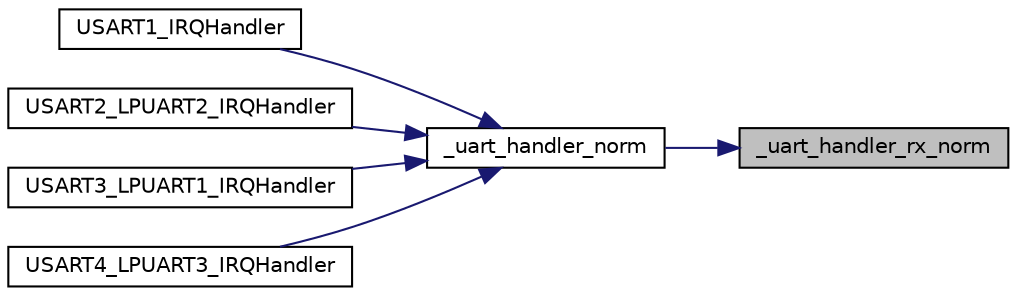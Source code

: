 digraph "_uart_handler_rx_norm"
{
 // INTERACTIVE_SVG=YES
 // LATEX_PDF_SIZE
  bgcolor="transparent";
  edge [fontname="Helvetica",fontsize="10",labelfontname="Helvetica",labelfontsize="10"];
  node [fontname="Helvetica",fontsize="10",shape=record];
  rankdir="RL";
  Node1 [label="_uart_handler_rx_norm",height=0.2,width=0.4,color="black", fillcolor="grey75", style="filled", fontcolor="black",tooltip=" "];
  Node1 -> Node2 [dir="back",color="midnightblue",fontsize="10",style="solid",fontname="Helvetica"];
  Node2 [label="_uart_handler_norm",height=0.2,width=0.4,color="black",URL="$u0xx_2uart__handlers_8c.html#a27beff98dd4d12551e37d6e6da1472d3",tooltip=" "];
  Node2 -> Node3 [dir="back",color="midnightblue",fontsize="10",style="solid",fontname="Helvetica"];
  Node3 [label="USART1_IRQHandler",height=0.2,width=0.4,color="black",URL="$u0xx_2uart__handlers_8c.html#a7139cd4baabbbcbab0c1fe6d7d4ae1cc",tooltip=" "];
  Node2 -> Node4 [dir="back",color="midnightblue",fontsize="10",style="solid",fontname="Helvetica"];
  Node4 [label="USART2_LPUART2_IRQHandler",height=0.2,width=0.4,color="black",URL="$u0xx_2uart__handlers_8c.html#ad81f8f5f4eeb37afbe93e95d0727bb73",tooltip=" "];
  Node2 -> Node5 [dir="back",color="midnightblue",fontsize="10",style="solid",fontname="Helvetica"];
  Node5 [label="USART3_LPUART1_IRQHandler",height=0.2,width=0.4,color="black",URL="$u0xx_2uart__handlers_8c.html#a492d1f59d4204ccb4244427b72c6a540",tooltip=" "];
  Node2 -> Node6 [dir="back",color="midnightblue",fontsize="10",style="solid",fontname="Helvetica"];
  Node6 [label="USART4_LPUART3_IRQHandler",height=0.2,width=0.4,color="black",URL="$u0xx_2uart__handlers_8c.html#a3ceed8d959febe9f78eef3c20b3285b8",tooltip=" "];
}
